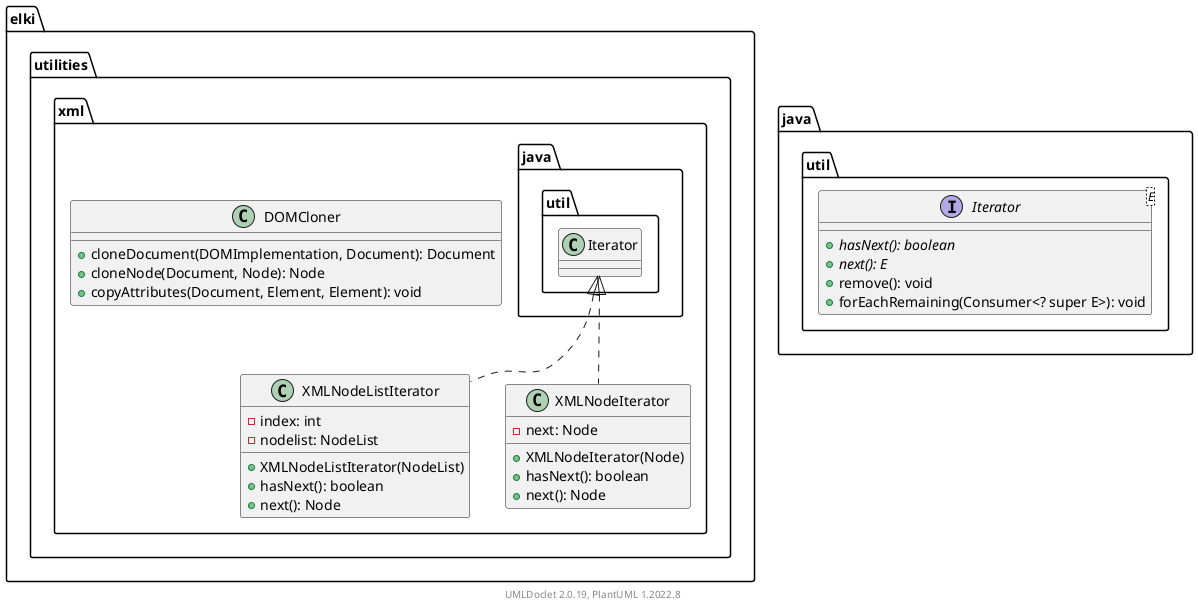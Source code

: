 @startuml
    remove .*\.(Instance|Par|Parameterizer|Factory)$
    namespace elki.utilities.xml {

        class XMLNodeListIterator [[XMLNodeListIterator.html]] {
            -index: int
            -nodelist: NodeList
            +XMLNodeListIterator(NodeList)
            +hasNext(): boolean
            +next(): Node
        }

        class XMLNodeIterator [[XMLNodeIterator.html]] {
            -next: Node
            +XMLNodeIterator(Node)
            +hasNext(): boolean
            +next(): Node
        }

        class DOMCloner [[DOMCloner.html]] {
            +cloneDocument(DOMImplementation, Document): Document
            +cloneNode(Document, Node): Node
            +copyAttributes(Document, Element, Element): void
        }

        java.util.Iterator <|.. XMLNodeListIterator
        java.util.Iterator <|.. XMLNodeIterator
    }

    namespace java.util {
        interface Iterator<E> {
            {abstract} +hasNext(): boolean
            {abstract} +next(): E
            +remove(): void
            +forEachRemaining(Consumer<? super E>): void
        }
    }

    center footer UMLDoclet 2.0.19, PlantUML 1.2022.8
@enduml

